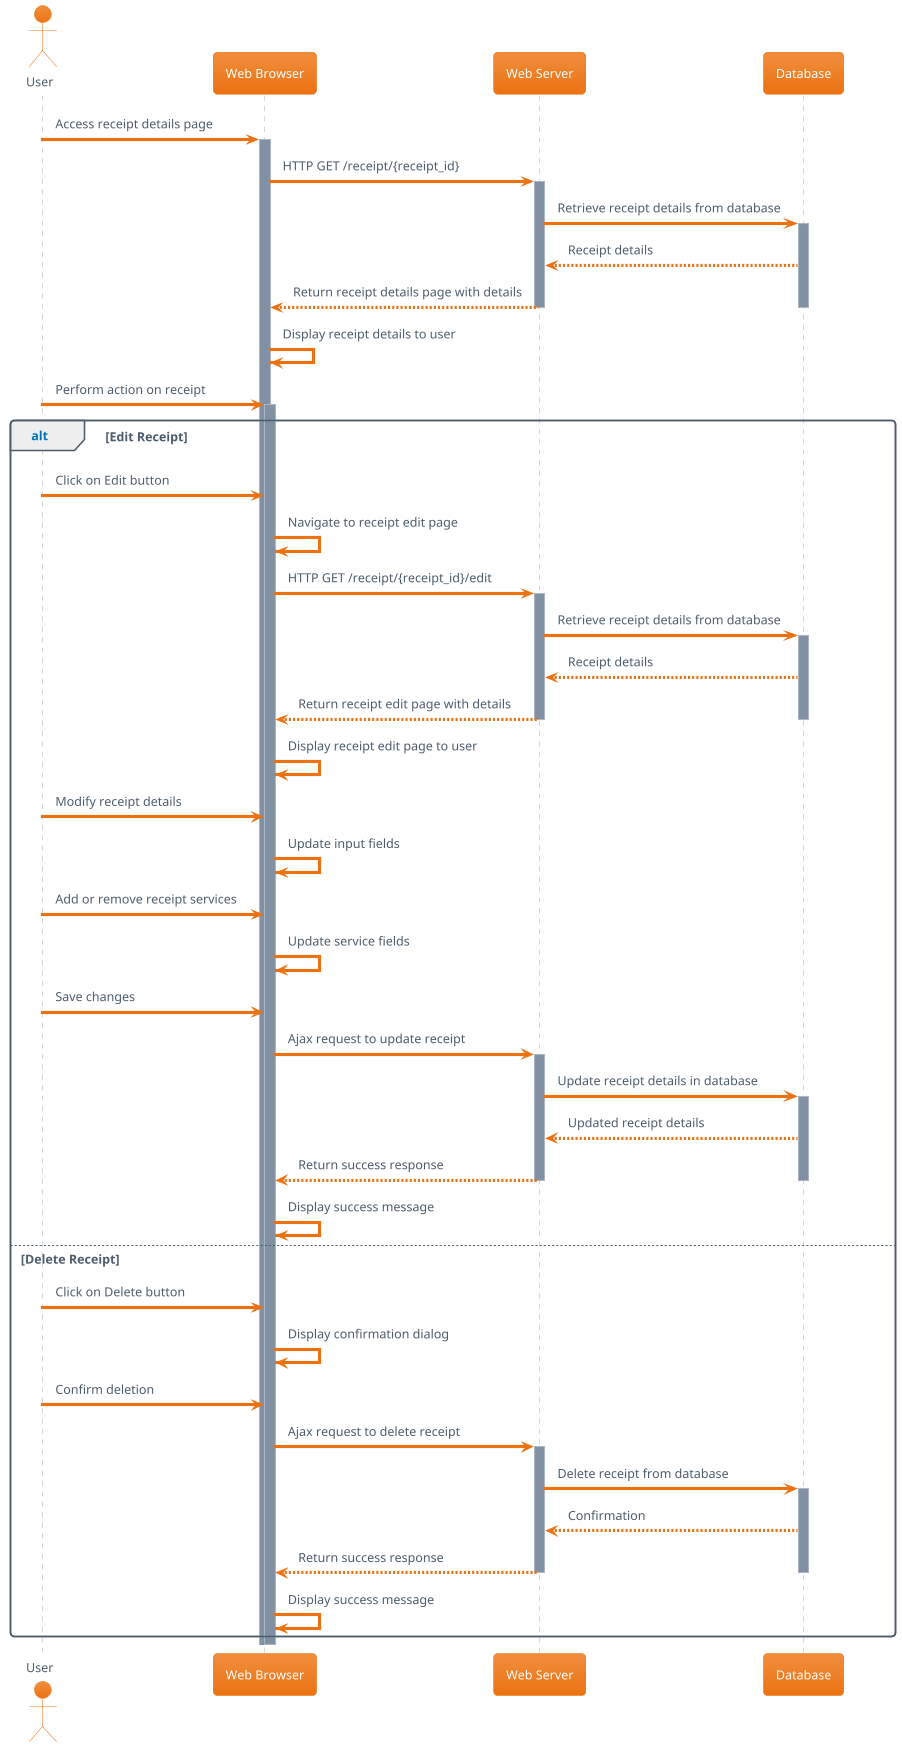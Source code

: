 @startuml
!theme aws-orange
actor User
participant "Web Browser" as Browser
participant "Web Server" as Server
participant "Database" as DB

User -> Browser: Access receipt details page
activate Browser
Browser -> Server: HTTP GET /receipt/{receipt_id}
activate Server
Server -> DB: Retrieve receipt details from database
activate DB
DB --> Server: Receipt details
Server --> Browser: Return receipt details page with details
deactivate DB
deactivate Server
Browser -> Browser: Display receipt details to user
User -> Browser: Perform action on receipt
activate Browser

alt Edit Receipt
    User -> Browser: Click on Edit button
    Browser -> Browser: Navigate to receipt edit page
    Browser -> Server: HTTP GET /receipt/{receipt_id}/edit
    activate Server
    Server -> DB: Retrieve receipt details from database
    activate DB
    DB --> Server: Receipt details
    Server --> Browser: Return receipt edit page with details
    deactivate DB
    deactivate Server
    Browser -> Browser: Display receipt edit page to user
    User -> Browser: Modify receipt details
    Browser -> Browser: Update input fields
    User -> Browser: Add or remove receipt services
    Browser -> Browser: Update service fields
    User -> Browser: Save changes
    Browser -> Server: Ajax request to update receipt
    activate Server
    Server -> DB: Update receipt details in database
    activate DB
    DB --> Server: Updated receipt details
    Server --> Browser: Return success response
    deactivate DB
    deactivate Server
    Browser -> Browser: Display success message
else Delete Receipt
    User -> Browser: Click on Delete button
    Browser -> Browser: Display confirmation dialog
    User -> Browser: Confirm deletion
    Browser -> Server: Ajax request to delete receipt
    activate Server
    Server -> DB: Delete receipt from database
    activate DB
    DB --> Server: Confirmation
    Server --> Browser: Return success response
    deactivate DB
    deactivate Server
    Browser -> Browser: Display success message
end

deactivate Browser
@enduml
